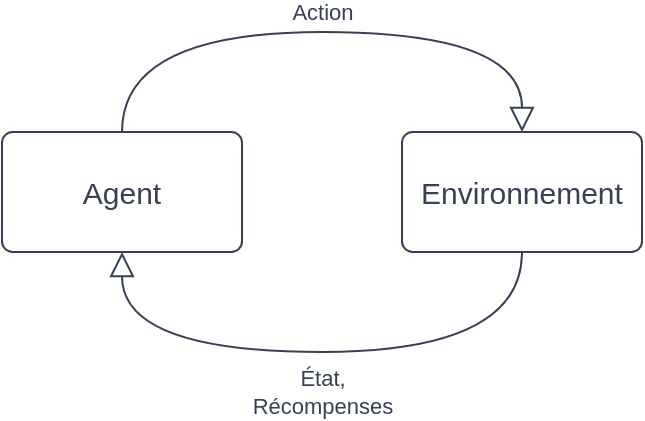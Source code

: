 <mxfile version="21.2.1" type="device">
  <diagram name="Page-1" id="hjz2gtyqen0l3UxlfZDe">
    <mxGraphModel dx="1098" dy="988" grid="1" gridSize="10" guides="1" tooltips="1" connect="1" arrows="1" fold="1" page="1" pageScale="1" pageWidth="1169" pageHeight="827" math="0" shadow="0">
      <root>
        <mxCell id="0" />
        <mxCell id="1" parent="0" />
        <mxCell id="0uX3aRHzIpcL3okuz2gF-1" value="Agent" style="rounded=1;whiteSpace=wrap;html=1;arcSize=9;fontSize=15;fontColor=#374057;strokeColor=#374057;" parent="1" vertex="1">
          <mxGeometry x="240" y="210" width="120" height="60" as="geometry" />
        </mxCell>
        <mxCell id="0uX3aRHzIpcL3okuz2gF-15" value="État,&lt;br&gt;Récompenses" style="edgeStyle=orthogonalEdgeStyle;rounded=0;orthogonalLoop=1;jettySize=auto;html=1;entryX=0.5;entryY=1;entryDx=0;entryDy=0;exitX=0.5;exitY=1;exitDx=0;exitDy=0;curved=1;endSize=10;endArrow=block;endFill=0;labelBackgroundColor=none;fontColor=#374057;strokeColor=#374057;" parent="1" source="0uX3aRHzIpcL3okuz2gF-11" target="0uX3aRHzIpcL3okuz2gF-1" edge="1">
          <mxGeometry x="0.0" y="20" relative="1" as="geometry">
            <Array as="points">
              <mxPoint x="500" y="320" />
              <mxPoint x="300" y="320" />
            </Array>
            <mxPoint as="offset" />
          </mxGeometry>
        </mxCell>
        <mxCell id="0uX3aRHzIpcL3okuz2gF-11" value="Environnement" style="rounded=1;whiteSpace=wrap;html=1;arcSize=9;fontSize=15;fontColor=#374057;strokeColor=#374057;" parent="1" vertex="1">
          <mxGeometry x="440" y="210" width="120" height="60" as="geometry" />
        </mxCell>
        <mxCell id="0uX3aRHzIpcL3okuz2gF-17" style="edgeStyle=orthogonalEdgeStyle;rounded=0;orthogonalLoop=1;jettySize=auto;html=1;entryX=0.5;entryY=0;entryDx=0;entryDy=0;exitX=0.5;exitY=0;exitDx=0;exitDy=0;endSize=10;endArrow=block;endFill=0;curved=1;sourcePerimeterSpacing=0;targetPerimeterSpacing=0;shadow=0;fontColor=#374057;strokeColor=#374057;" parent="1" source="0uX3aRHzIpcL3okuz2gF-1" edge="1">
          <mxGeometry relative="1" as="geometry">
            <mxPoint x="300" y="210" as="sourcePoint" />
            <mxPoint x="500" y="210" as="targetPoint" />
            <Array as="points">
              <mxPoint x="300" y="160" />
              <mxPoint x="500" y="160" />
            </Array>
          </mxGeometry>
        </mxCell>
        <mxCell id="0uX3aRHzIpcL3okuz2gF-19" value="Action" style="edgeLabel;html=1;align=center;verticalAlign=middle;resizable=0;points=[];labelBackgroundColor=none;fontColor=#374057;" parent="0uX3aRHzIpcL3okuz2gF-17" vertex="1" connectable="0">
          <mxGeometry x="-0.047" y="-2" relative="1" as="geometry">
            <mxPoint x="7" y="-12" as="offset" />
          </mxGeometry>
        </mxCell>
      </root>
    </mxGraphModel>
  </diagram>
</mxfile>
